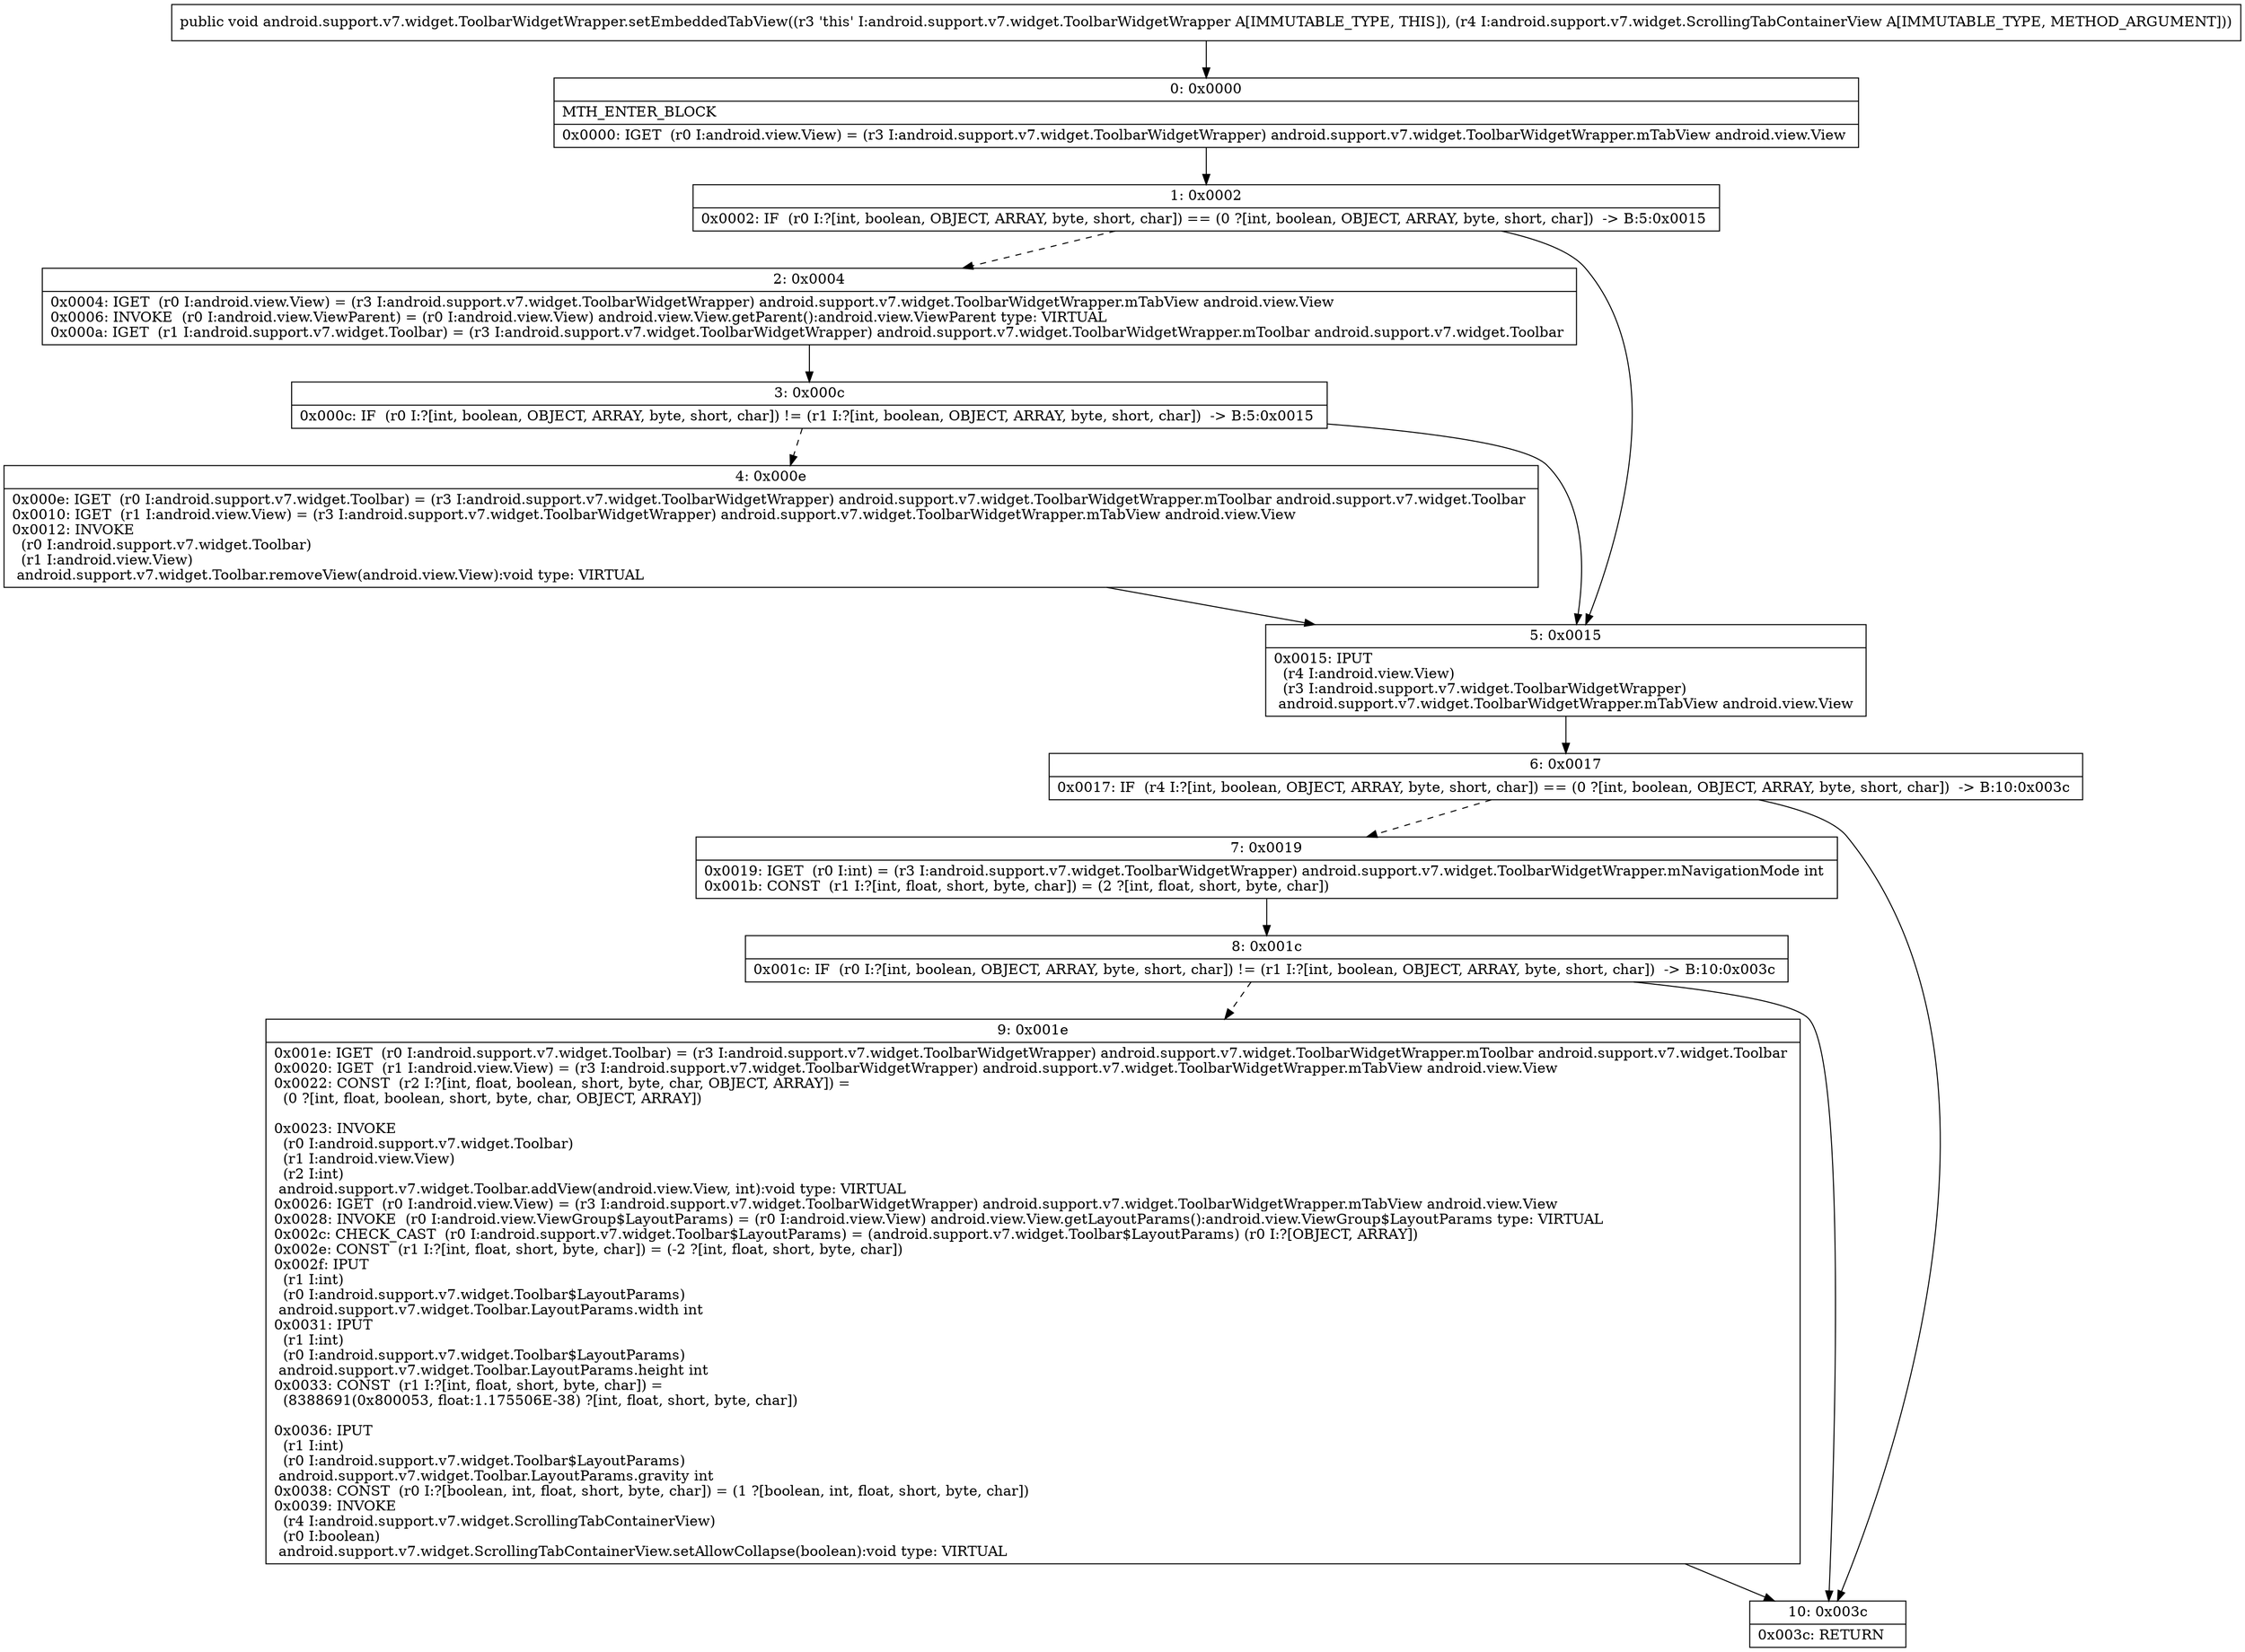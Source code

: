 digraph "CFG forandroid.support.v7.widget.ToolbarWidgetWrapper.setEmbeddedTabView(Landroid\/support\/v7\/widget\/ScrollingTabContainerView;)V" {
Node_0 [shape=record,label="{0\:\ 0x0000|MTH_ENTER_BLOCK\l|0x0000: IGET  (r0 I:android.view.View) = (r3 I:android.support.v7.widget.ToolbarWidgetWrapper) android.support.v7.widget.ToolbarWidgetWrapper.mTabView android.view.View \l}"];
Node_1 [shape=record,label="{1\:\ 0x0002|0x0002: IF  (r0 I:?[int, boolean, OBJECT, ARRAY, byte, short, char]) == (0 ?[int, boolean, OBJECT, ARRAY, byte, short, char])  \-\> B:5:0x0015 \l}"];
Node_2 [shape=record,label="{2\:\ 0x0004|0x0004: IGET  (r0 I:android.view.View) = (r3 I:android.support.v7.widget.ToolbarWidgetWrapper) android.support.v7.widget.ToolbarWidgetWrapper.mTabView android.view.View \l0x0006: INVOKE  (r0 I:android.view.ViewParent) = (r0 I:android.view.View) android.view.View.getParent():android.view.ViewParent type: VIRTUAL \l0x000a: IGET  (r1 I:android.support.v7.widget.Toolbar) = (r3 I:android.support.v7.widget.ToolbarWidgetWrapper) android.support.v7.widget.ToolbarWidgetWrapper.mToolbar android.support.v7.widget.Toolbar \l}"];
Node_3 [shape=record,label="{3\:\ 0x000c|0x000c: IF  (r0 I:?[int, boolean, OBJECT, ARRAY, byte, short, char]) != (r1 I:?[int, boolean, OBJECT, ARRAY, byte, short, char])  \-\> B:5:0x0015 \l}"];
Node_4 [shape=record,label="{4\:\ 0x000e|0x000e: IGET  (r0 I:android.support.v7.widget.Toolbar) = (r3 I:android.support.v7.widget.ToolbarWidgetWrapper) android.support.v7.widget.ToolbarWidgetWrapper.mToolbar android.support.v7.widget.Toolbar \l0x0010: IGET  (r1 I:android.view.View) = (r3 I:android.support.v7.widget.ToolbarWidgetWrapper) android.support.v7.widget.ToolbarWidgetWrapper.mTabView android.view.View \l0x0012: INVOKE  \l  (r0 I:android.support.v7.widget.Toolbar)\l  (r1 I:android.view.View)\l android.support.v7.widget.Toolbar.removeView(android.view.View):void type: VIRTUAL \l}"];
Node_5 [shape=record,label="{5\:\ 0x0015|0x0015: IPUT  \l  (r4 I:android.view.View)\l  (r3 I:android.support.v7.widget.ToolbarWidgetWrapper)\l android.support.v7.widget.ToolbarWidgetWrapper.mTabView android.view.View \l}"];
Node_6 [shape=record,label="{6\:\ 0x0017|0x0017: IF  (r4 I:?[int, boolean, OBJECT, ARRAY, byte, short, char]) == (0 ?[int, boolean, OBJECT, ARRAY, byte, short, char])  \-\> B:10:0x003c \l}"];
Node_7 [shape=record,label="{7\:\ 0x0019|0x0019: IGET  (r0 I:int) = (r3 I:android.support.v7.widget.ToolbarWidgetWrapper) android.support.v7.widget.ToolbarWidgetWrapper.mNavigationMode int \l0x001b: CONST  (r1 I:?[int, float, short, byte, char]) = (2 ?[int, float, short, byte, char]) \l}"];
Node_8 [shape=record,label="{8\:\ 0x001c|0x001c: IF  (r0 I:?[int, boolean, OBJECT, ARRAY, byte, short, char]) != (r1 I:?[int, boolean, OBJECT, ARRAY, byte, short, char])  \-\> B:10:0x003c \l}"];
Node_9 [shape=record,label="{9\:\ 0x001e|0x001e: IGET  (r0 I:android.support.v7.widget.Toolbar) = (r3 I:android.support.v7.widget.ToolbarWidgetWrapper) android.support.v7.widget.ToolbarWidgetWrapper.mToolbar android.support.v7.widget.Toolbar \l0x0020: IGET  (r1 I:android.view.View) = (r3 I:android.support.v7.widget.ToolbarWidgetWrapper) android.support.v7.widget.ToolbarWidgetWrapper.mTabView android.view.View \l0x0022: CONST  (r2 I:?[int, float, boolean, short, byte, char, OBJECT, ARRAY]) = \l  (0 ?[int, float, boolean, short, byte, char, OBJECT, ARRAY])\l \l0x0023: INVOKE  \l  (r0 I:android.support.v7.widget.Toolbar)\l  (r1 I:android.view.View)\l  (r2 I:int)\l android.support.v7.widget.Toolbar.addView(android.view.View, int):void type: VIRTUAL \l0x0026: IGET  (r0 I:android.view.View) = (r3 I:android.support.v7.widget.ToolbarWidgetWrapper) android.support.v7.widget.ToolbarWidgetWrapper.mTabView android.view.View \l0x0028: INVOKE  (r0 I:android.view.ViewGroup$LayoutParams) = (r0 I:android.view.View) android.view.View.getLayoutParams():android.view.ViewGroup$LayoutParams type: VIRTUAL \l0x002c: CHECK_CAST  (r0 I:android.support.v7.widget.Toolbar$LayoutParams) = (android.support.v7.widget.Toolbar$LayoutParams) (r0 I:?[OBJECT, ARRAY]) \l0x002e: CONST  (r1 I:?[int, float, short, byte, char]) = (\-2 ?[int, float, short, byte, char]) \l0x002f: IPUT  \l  (r1 I:int)\l  (r0 I:android.support.v7.widget.Toolbar$LayoutParams)\l android.support.v7.widget.Toolbar.LayoutParams.width int \l0x0031: IPUT  \l  (r1 I:int)\l  (r0 I:android.support.v7.widget.Toolbar$LayoutParams)\l android.support.v7.widget.Toolbar.LayoutParams.height int \l0x0033: CONST  (r1 I:?[int, float, short, byte, char]) = \l  (8388691(0x800053, float:1.175506E\-38) ?[int, float, short, byte, char])\l \l0x0036: IPUT  \l  (r1 I:int)\l  (r0 I:android.support.v7.widget.Toolbar$LayoutParams)\l android.support.v7.widget.Toolbar.LayoutParams.gravity int \l0x0038: CONST  (r0 I:?[boolean, int, float, short, byte, char]) = (1 ?[boolean, int, float, short, byte, char]) \l0x0039: INVOKE  \l  (r4 I:android.support.v7.widget.ScrollingTabContainerView)\l  (r0 I:boolean)\l android.support.v7.widget.ScrollingTabContainerView.setAllowCollapse(boolean):void type: VIRTUAL \l}"];
Node_10 [shape=record,label="{10\:\ 0x003c|0x003c: RETURN   \l}"];
MethodNode[shape=record,label="{public void android.support.v7.widget.ToolbarWidgetWrapper.setEmbeddedTabView((r3 'this' I:android.support.v7.widget.ToolbarWidgetWrapper A[IMMUTABLE_TYPE, THIS]), (r4 I:android.support.v7.widget.ScrollingTabContainerView A[IMMUTABLE_TYPE, METHOD_ARGUMENT])) }"];
MethodNode -> Node_0;
Node_0 -> Node_1;
Node_1 -> Node_2[style=dashed];
Node_1 -> Node_5;
Node_2 -> Node_3;
Node_3 -> Node_4[style=dashed];
Node_3 -> Node_5;
Node_4 -> Node_5;
Node_5 -> Node_6;
Node_6 -> Node_7[style=dashed];
Node_6 -> Node_10;
Node_7 -> Node_8;
Node_8 -> Node_9[style=dashed];
Node_8 -> Node_10;
Node_9 -> Node_10;
}

